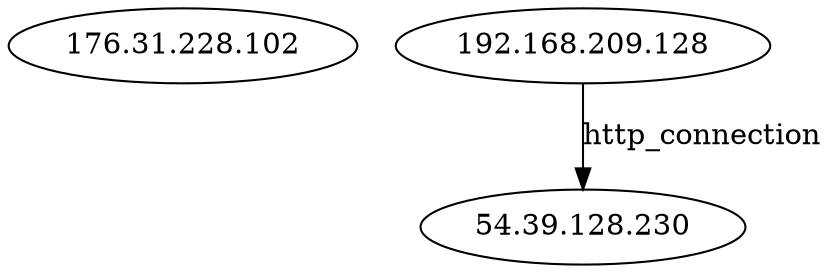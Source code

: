 digraph ZeekTraffic {
  "176.31.228.102" [degree=0, in_degree=0, out_degree=0, activity_score=0.00, total_connections=0];
  "54.39.128.230" [degree=1, in_degree=1, out_degree=0, activity_score=0.10, total_connections=1];
  "192.168.209.128" [degree=1, in_degree=0, out_degree=1, activity_score=0.10, total_connections=1];
  "192.168.209.128" -> "54.39.128.230" [label="http_connection", status_msg="Found", status_code="302", response_body_len="0", version="1.1", user_agent="Debian APT-HTTP/1.3 (2.9.28)", uri="/kali/dists/kali-rolling/InRelease", host="http.kali.org", method="GET", request_body_len="0", dst_port="80", src_port="45518", timestamp="1746112504.666246", protocol="http"];
}
